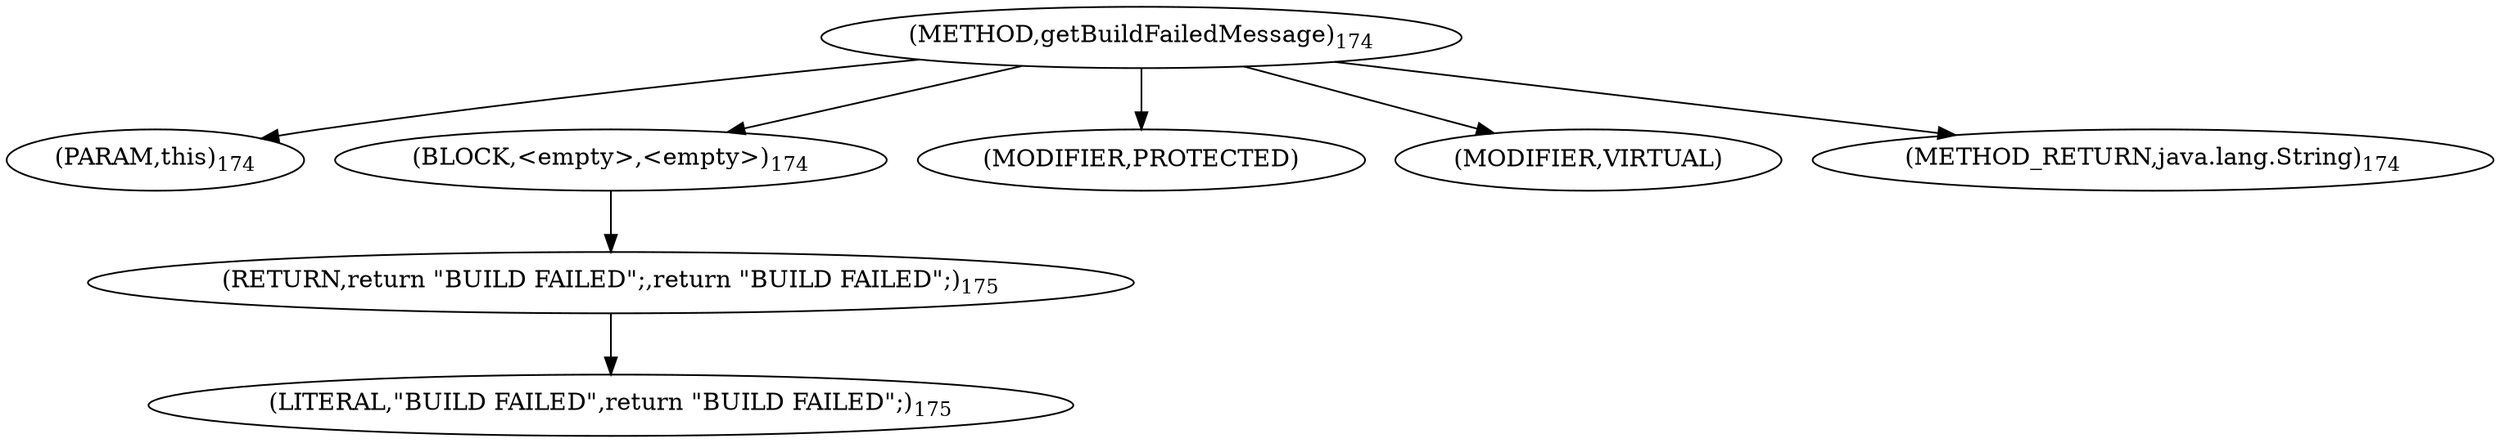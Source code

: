 digraph "getBuildFailedMessage" {  
"289" [label = <(METHOD,getBuildFailedMessage)<SUB>174</SUB>> ]
"290" [label = <(PARAM,this)<SUB>174</SUB>> ]
"291" [label = <(BLOCK,&lt;empty&gt;,&lt;empty&gt;)<SUB>174</SUB>> ]
"292" [label = <(RETURN,return &quot;BUILD FAILED&quot;;,return &quot;BUILD FAILED&quot;;)<SUB>175</SUB>> ]
"293" [label = <(LITERAL,&quot;BUILD FAILED&quot;,return &quot;BUILD FAILED&quot;;)<SUB>175</SUB>> ]
"294" [label = <(MODIFIER,PROTECTED)> ]
"295" [label = <(MODIFIER,VIRTUAL)> ]
"296" [label = <(METHOD_RETURN,java.lang.String)<SUB>174</SUB>> ]
  "289" -> "290" 
  "289" -> "291" 
  "289" -> "294" 
  "289" -> "295" 
  "289" -> "296" 
  "291" -> "292" 
  "292" -> "293" 
}
